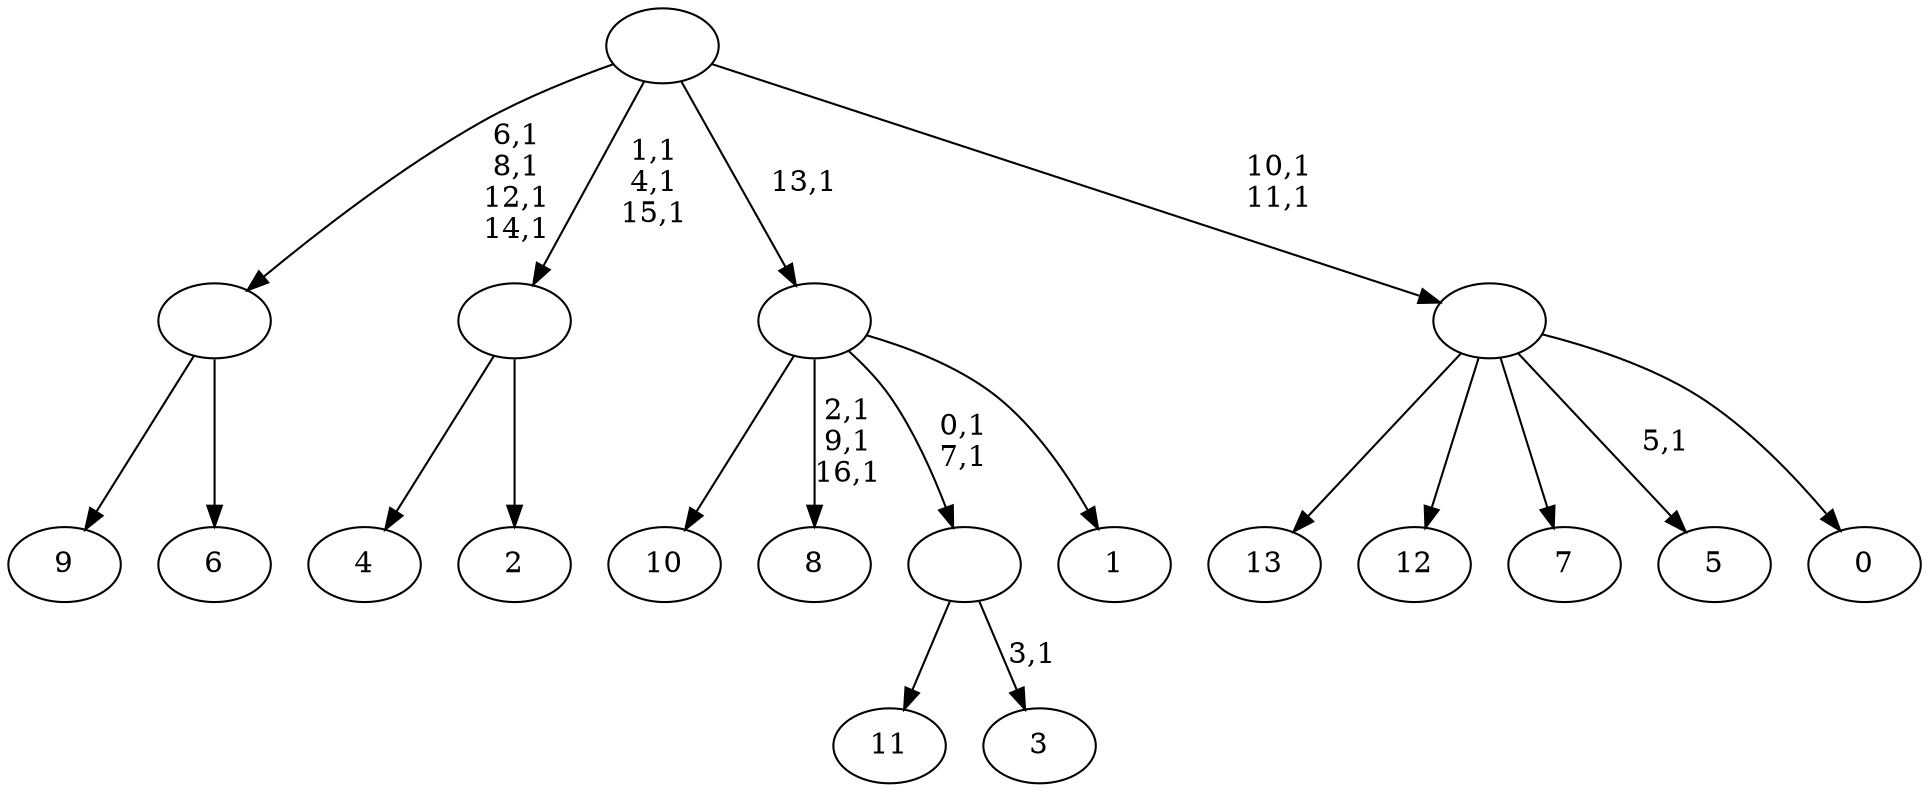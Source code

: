 digraph T {
	31 [label="13"]
	30 [label="12"]
	29 [label="11"]
	28 [label="10"]
	27 [label="9"]
	26 [label="8"]
	22 [label="7"]
	21 [label="6"]
	20 [label=""]
	16 [label="5"]
	14 [label="4"]
	13 [label="3"]
	11 [label=""]
	9 [label="2"]
	8 [label=""]
	5 [label="1"]
	4 [label=""]
	3 [label="0"]
	2 [label=""]
	0 [label=""]
	20 -> 27 [label=""]
	20 -> 21 [label=""]
	11 -> 13 [label="3,1"]
	11 -> 29 [label=""]
	8 -> 14 [label=""]
	8 -> 9 [label=""]
	4 -> 11 [label="0,1\n7,1"]
	4 -> 26 [label="2,1\n9,1\n16,1"]
	4 -> 28 [label=""]
	4 -> 5 [label=""]
	2 -> 16 [label="5,1"]
	2 -> 31 [label=""]
	2 -> 30 [label=""]
	2 -> 22 [label=""]
	2 -> 3 [label=""]
	0 -> 2 [label="10,1\n11,1"]
	0 -> 8 [label="1,1\n4,1\n15,1"]
	0 -> 20 [label="6,1\n8,1\n12,1\n14,1"]
	0 -> 4 [label="13,1"]
}

